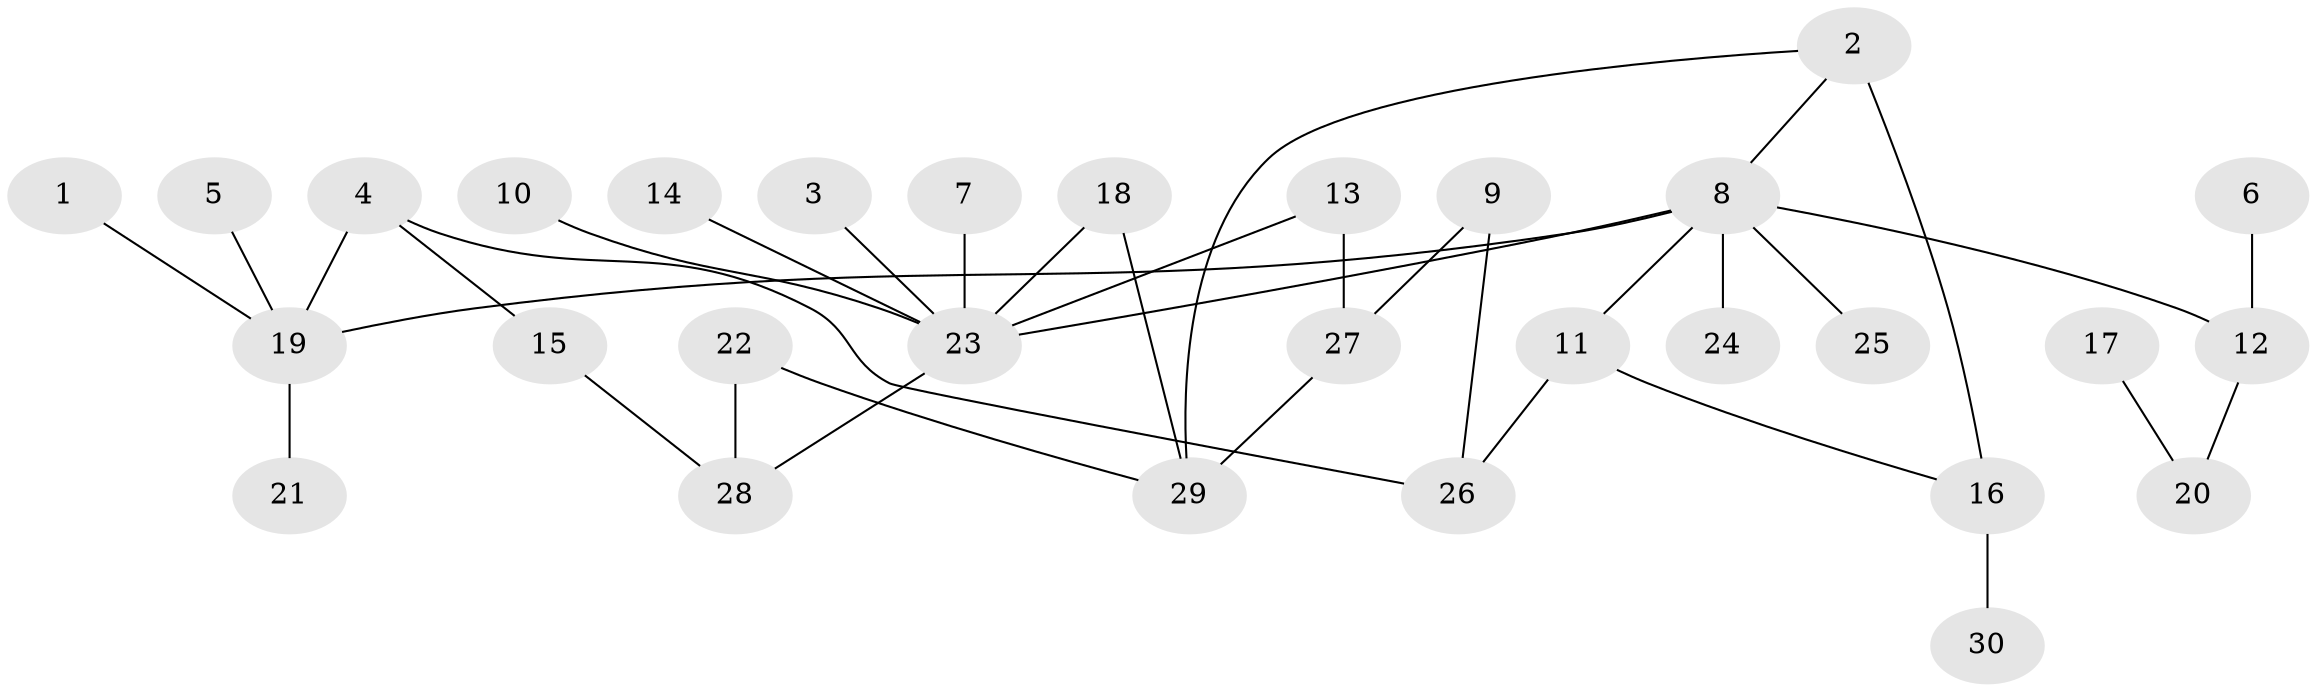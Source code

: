 // original degree distribution, {8: 0.03225806451612903, 4: 0.11290322580645161, 1: 0.5161290322580645, 3: 0.0967741935483871, 11: 0.016129032258064516, 6: 0.03225806451612903, 5: 0.016129032258064516, 2: 0.1774193548387097}
// Generated by graph-tools (version 1.1) at 2025/01/03/09/25 03:01:54]
// undirected, 30 vertices, 36 edges
graph export_dot {
graph [start="1"]
  node [color=gray90,style=filled];
  1;
  2;
  3;
  4;
  5;
  6;
  7;
  8;
  9;
  10;
  11;
  12;
  13;
  14;
  15;
  16;
  17;
  18;
  19;
  20;
  21;
  22;
  23;
  24;
  25;
  26;
  27;
  28;
  29;
  30;
  1 -- 19 [weight=1.0];
  2 -- 8 [weight=1.0];
  2 -- 16 [weight=2.0];
  2 -- 29 [weight=1.0];
  3 -- 23 [weight=1.0];
  4 -- 15 [weight=1.0];
  4 -- 19 [weight=1.0];
  4 -- 26 [weight=1.0];
  5 -- 19 [weight=1.0];
  6 -- 12 [weight=1.0];
  7 -- 23 [weight=1.0];
  8 -- 11 [weight=1.0];
  8 -- 12 [weight=1.0];
  8 -- 19 [weight=1.0];
  8 -- 23 [weight=1.0];
  8 -- 24 [weight=1.0];
  8 -- 25 [weight=1.0];
  9 -- 26 [weight=2.0];
  9 -- 27 [weight=1.0];
  10 -- 23 [weight=1.0];
  11 -- 16 [weight=1.0];
  11 -- 26 [weight=1.0];
  12 -- 20 [weight=1.0];
  13 -- 23 [weight=1.0];
  13 -- 27 [weight=1.0];
  14 -- 23 [weight=1.0];
  15 -- 28 [weight=1.0];
  16 -- 30 [weight=1.0];
  17 -- 20 [weight=1.0];
  18 -- 23 [weight=1.0];
  18 -- 29 [weight=1.0];
  19 -- 21 [weight=1.0];
  22 -- 28 [weight=1.0];
  22 -- 29 [weight=1.0];
  23 -- 28 [weight=1.0];
  27 -- 29 [weight=1.0];
}
